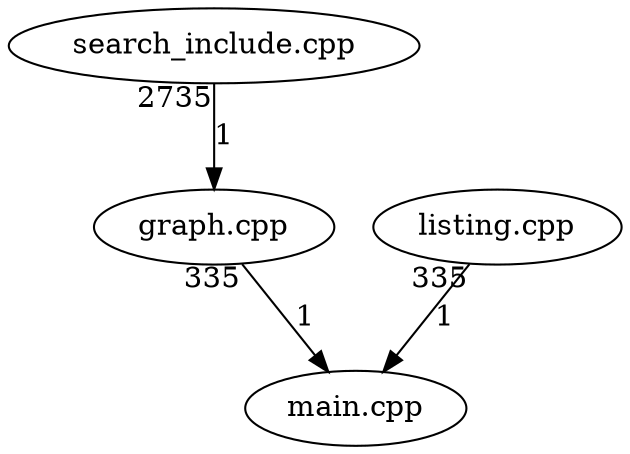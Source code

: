 digraph files_graph
{
"search_include.cpp"->"graph.cpp"[taillabel = 2735][label = 1]
"graph.cpp"->"main.cpp"[taillabel = 335][label = 1]
"listing.cpp"->"main.cpp"[taillabel = 335][label = 1]
}